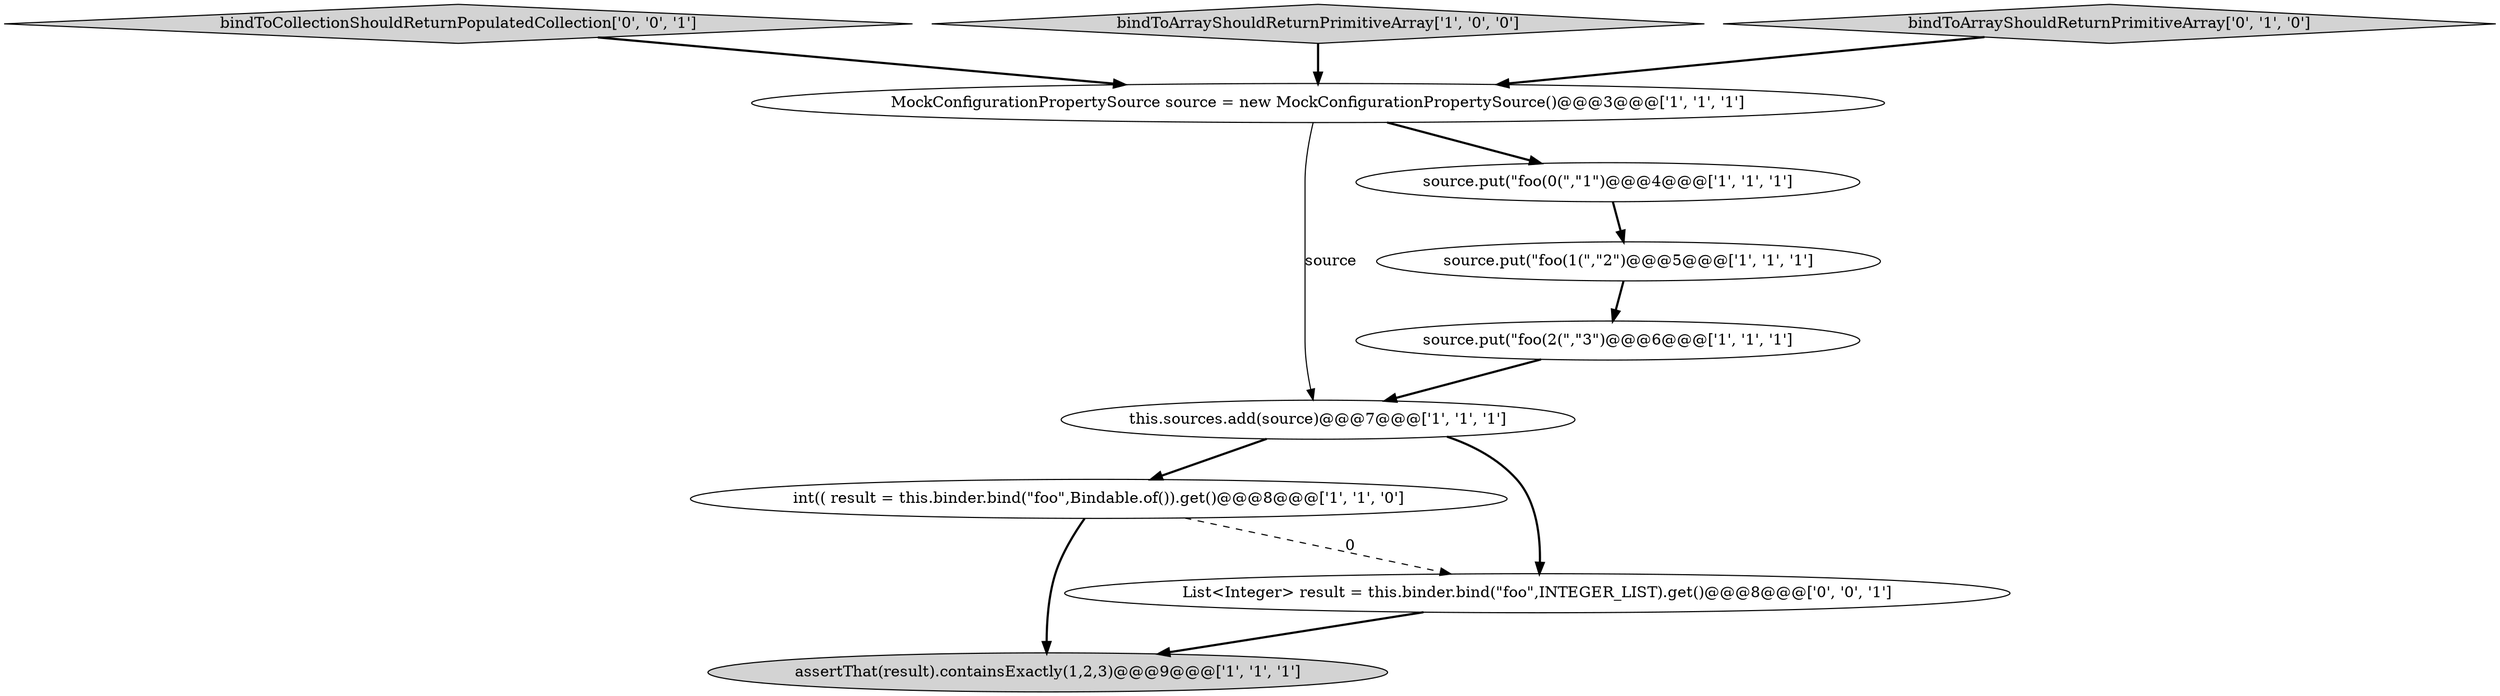 digraph {
6 [style = filled, label = "source.put(\"foo(2(\",\"3\")@@@6@@@['1', '1', '1']", fillcolor = white, shape = ellipse image = "AAA0AAABBB1BBB"];
10 [style = filled, label = "bindToCollectionShouldReturnPopulatedCollection['0', '0', '1']", fillcolor = lightgray, shape = diamond image = "AAA0AAABBB3BBB"];
3 [style = filled, label = "bindToArrayShouldReturnPrimitiveArray['1', '0', '0']", fillcolor = lightgray, shape = diamond image = "AAA0AAABBB1BBB"];
7 [style = filled, label = "this.sources.add(source)@@@7@@@['1', '1', '1']", fillcolor = white, shape = ellipse image = "AAA0AAABBB1BBB"];
8 [style = filled, label = "bindToArrayShouldReturnPrimitiveArray['0', '1', '0']", fillcolor = lightgray, shape = diamond image = "AAA0AAABBB2BBB"];
4 [style = filled, label = "MockConfigurationPropertySource source = new MockConfigurationPropertySource()@@@3@@@['1', '1', '1']", fillcolor = white, shape = ellipse image = "AAA0AAABBB1BBB"];
2 [style = filled, label = "source.put(\"foo(1(\",\"2\")@@@5@@@['1', '1', '1']", fillcolor = white, shape = ellipse image = "AAA0AAABBB1BBB"];
0 [style = filled, label = "int(( result = this.binder.bind(\"foo\",Bindable.of()).get()@@@8@@@['1', '1', '0']", fillcolor = white, shape = ellipse image = "AAA0AAABBB1BBB"];
5 [style = filled, label = "source.put(\"foo(0(\",\"1\")@@@4@@@['1', '1', '1']", fillcolor = white, shape = ellipse image = "AAA0AAABBB1BBB"];
9 [style = filled, label = "List<Integer> result = this.binder.bind(\"foo\",INTEGER_LIST).get()@@@8@@@['0', '0', '1']", fillcolor = white, shape = ellipse image = "AAA0AAABBB3BBB"];
1 [style = filled, label = "assertThat(result).containsExactly(1,2,3)@@@9@@@['1', '1', '1']", fillcolor = lightgray, shape = ellipse image = "AAA0AAABBB1BBB"];
7->9 [style = bold, label=""];
5->2 [style = bold, label=""];
7->0 [style = bold, label=""];
8->4 [style = bold, label=""];
0->9 [style = dashed, label="0"];
6->7 [style = bold, label=""];
9->1 [style = bold, label=""];
4->7 [style = solid, label="source"];
4->5 [style = bold, label=""];
2->6 [style = bold, label=""];
0->1 [style = bold, label=""];
3->4 [style = bold, label=""];
10->4 [style = bold, label=""];
}

